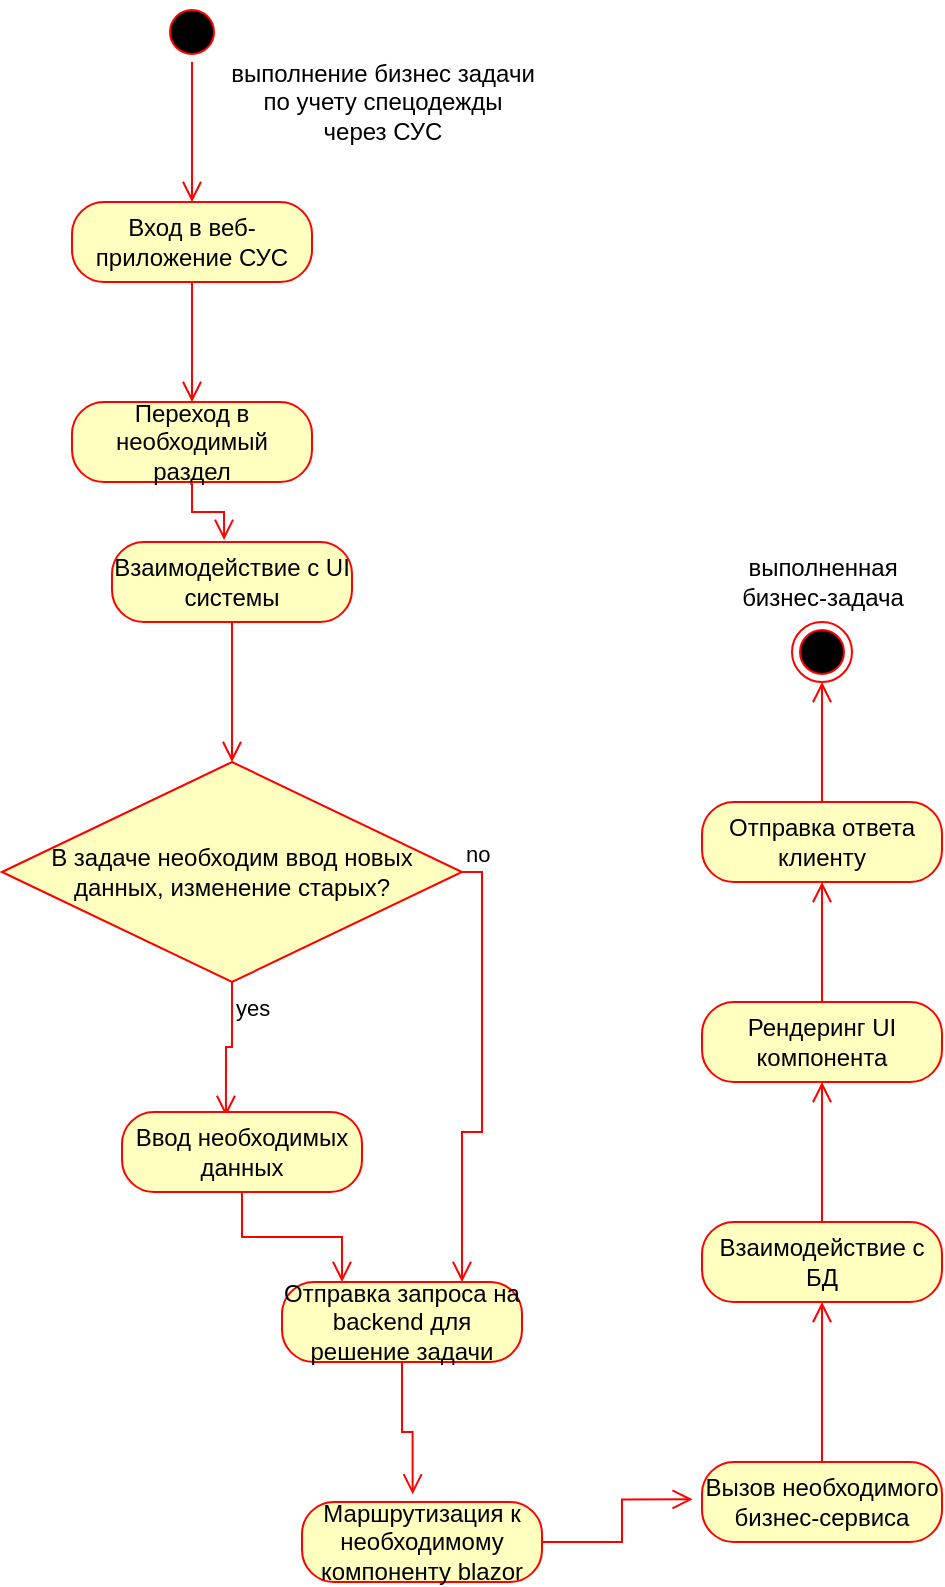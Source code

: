 <mxfile version="21.2.3" type="device">
  <diagram name="Страница 1" id="WG_jQlarI-VB3oIreAcc">
    <mxGraphModel dx="593" dy="628" grid="1" gridSize="10" guides="1" tooltips="1" connect="1" arrows="1" fold="1" page="1" pageScale="1" pageWidth="827" pageHeight="1169" math="0" shadow="0">
      <root>
        <mxCell id="0" />
        <mxCell id="1" parent="0" />
        <mxCell id="CDTTN_Gtqm5pqsl_FyUt-1" value="" style="ellipse;html=1;shape=startState;fillColor=#000000;strokeColor=#ff0000;" vertex="1" parent="1">
          <mxGeometry x="160" y="40" width="30" height="30" as="geometry" />
        </mxCell>
        <mxCell id="CDTTN_Gtqm5pqsl_FyUt-2" value="" style="edgeStyle=orthogonalEdgeStyle;html=1;verticalAlign=bottom;endArrow=open;endSize=8;strokeColor=#ff0000;rounded=0;entryX=0.5;entryY=0;entryDx=0;entryDy=0;" edge="1" source="CDTTN_Gtqm5pqsl_FyUt-1" parent="1" target="CDTTN_Gtqm5pqsl_FyUt-3">
          <mxGeometry relative="1" as="geometry">
            <mxPoint x="175" y="130" as="targetPoint" />
          </mxGeometry>
        </mxCell>
        <mxCell id="CDTTN_Gtqm5pqsl_FyUt-3" value="Вход в веб-приложение СУС" style="rounded=1;whiteSpace=wrap;html=1;arcSize=40;fontColor=#000000;fillColor=#ffffc0;strokeColor=#ff0000;" vertex="1" parent="1">
          <mxGeometry x="115" y="140" width="120" height="40" as="geometry" />
        </mxCell>
        <mxCell id="CDTTN_Gtqm5pqsl_FyUt-4" value="" style="edgeStyle=orthogonalEdgeStyle;html=1;verticalAlign=bottom;endArrow=open;endSize=8;strokeColor=#ff0000;rounded=0;entryX=0.5;entryY=0;entryDx=0;entryDy=0;" edge="1" source="CDTTN_Gtqm5pqsl_FyUt-3" parent="1" target="CDTTN_Gtqm5pqsl_FyUt-7">
          <mxGeometry relative="1" as="geometry">
            <mxPoint x="175" y="240" as="targetPoint" />
          </mxGeometry>
        </mxCell>
        <mxCell id="CDTTN_Gtqm5pqsl_FyUt-6" value="выполнение бизнес задачи&lt;br&gt;по учету спецодежды&lt;br&gt;через СУС" style="text;html=1;align=center;verticalAlign=middle;resizable=0;points=[];autosize=1;strokeColor=none;fillColor=none;" vertex="1" parent="1">
          <mxGeometry x="180" y="60" width="180" height="60" as="geometry" />
        </mxCell>
        <mxCell id="CDTTN_Gtqm5pqsl_FyUt-7" value="Переход в необходимый раздел" style="rounded=1;whiteSpace=wrap;html=1;arcSize=40;fontColor=#000000;fillColor=#ffffc0;strokeColor=#ff0000;" vertex="1" parent="1">
          <mxGeometry x="115" y="240" width="120" height="40" as="geometry" />
        </mxCell>
        <mxCell id="CDTTN_Gtqm5pqsl_FyUt-8" value="" style="edgeStyle=orthogonalEdgeStyle;html=1;verticalAlign=bottom;endArrow=open;endSize=8;strokeColor=#ff0000;rounded=0;entryX=0.467;entryY=-0.026;entryDx=0;entryDy=0;entryPerimeter=0;" edge="1" source="CDTTN_Gtqm5pqsl_FyUt-7" parent="1" target="CDTTN_Gtqm5pqsl_FyUt-14">
          <mxGeometry relative="1" as="geometry">
            <mxPoint x="200" y="300" as="targetPoint" />
          </mxGeometry>
        </mxCell>
        <mxCell id="CDTTN_Gtqm5pqsl_FyUt-9" value="В задаче необходим ввод новых данных, изменение старых?" style="rhombus;whiteSpace=wrap;html=1;fontColor=#000000;fillColor=#ffffc0;strokeColor=#ff0000;" vertex="1" parent="1">
          <mxGeometry x="80" y="420" width="230" height="110" as="geometry" />
        </mxCell>
        <mxCell id="CDTTN_Gtqm5pqsl_FyUt-10" value="no" style="edgeStyle=orthogonalEdgeStyle;html=1;align=left;verticalAlign=bottom;endArrow=open;endSize=8;strokeColor=#ff0000;rounded=0;entryX=0.75;entryY=0;entryDx=0;entryDy=0;" edge="1" source="CDTTN_Gtqm5pqsl_FyUt-9" parent="1" target="CDTTN_Gtqm5pqsl_FyUt-16">
          <mxGeometry x="-1" relative="1" as="geometry">
            <mxPoint x="330" y="640" as="targetPoint" />
            <Array as="points">
              <mxPoint x="320" y="475" />
              <mxPoint x="320" y="605" />
              <mxPoint x="310" y="605" />
            </Array>
          </mxGeometry>
        </mxCell>
        <mxCell id="CDTTN_Gtqm5pqsl_FyUt-11" value="yes" style="edgeStyle=orthogonalEdgeStyle;html=1;align=left;verticalAlign=top;endArrow=open;endSize=8;strokeColor=#ff0000;rounded=0;entryX=0.433;entryY=0.05;entryDx=0;entryDy=0;entryPerimeter=0;" edge="1" source="CDTTN_Gtqm5pqsl_FyUt-9" parent="1" target="CDTTN_Gtqm5pqsl_FyUt-12">
          <mxGeometry x="-1" relative="1" as="geometry">
            <mxPoint x="200" y="590" as="targetPoint" />
          </mxGeometry>
        </mxCell>
        <mxCell id="CDTTN_Gtqm5pqsl_FyUt-12" value="Ввод необходимых данных" style="rounded=1;whiteSpace=wrap;html=1;arcSize=40;fontColor=#000000;fillColor=#ffffc0;strokeColor=#ff0000;" vertex="1" parent="1">
          <mxGeometry x="140" y="595" width="120" height="40" as="geometry" />
        </mxCell>
        <mxCell id="CDTTN_Gtqm5pqsl_FyUt-13" value="" style="edgeStyle=orthogonalEdgeStyle;html=1;verticalAlign=bottom;endArrow=open;endSize=8;strokeColor=#ff0000;rounded=0;entryX=0.25;entryY=0;entryDx=0;entryDy=0;" edge="1" source="CDTTN_Gtqm5pqsl_FyUt-12" parent="1" target="CDTTN_Gtqm5pqsl_FyUt-16">
          <mxGeometry relative="1" as="geometry">
            <mxPoint x="200" y="695" as="targetPoint" />
          </mxGeometry>
        </mxCell>
        <mxCell id="CDTTN_Gtqm5pqsl_FyUt-14" value="Взаимодействие с UI системы" style="rounded=1;whiteSpace=wrap;html=1;arcSize=40;fontColor=#000000;fillColor=#ffffc0;strokeColor=#ff0000;" vertex="1" parent="1">
          <mxGeometry x="135" y="310" width="120" height="40" as="geometry" />
        </mxCell>
        <mxCell id="CDTTN_Gtqm5pqsl_FyUt-15" value="" style="edgeStyle=orthogonalEdgeStyle;html=1;verticalAlign=bottom;endArrow=open;endSize=8;strokeColor=#ff0000;rounded=0;entryX=0.5;entryY=0;entryDx=0;entryDy=0;" edge="1" source="CDTTN_Gtqm5pqsl_FyUt-14" parent="1" target="CDTTN_Gtqm5pqsl_FyUt-9">
          <mxGeometry relative="1" as="geometry">
            <mxPoint x="195" y="410" as="targetPoint" />
          </mxGeometry>
        </mxCell>
        <mxCell id="CDTTN_Gtqm5pqsl_FyUt-16" value="Отправка запроса на backend для решение задачи" style="rounded=1;whiteSpace=wrap;html=1;arcSize=40;fontColor=#000000;fillColor=#ffffc0;strokeColor=#ff0000;" vertex="1" parent="1">
          <mxGeometry x="220" y="680" width="120" height="40" as="geometry" />
        </mxCell>
        <mxCell id="CDTTN_Gtqm5pqsl_FyUt-17" value="" style="edgeStyle=orthogonalEdgeStyle;html=1;verticalAlign=bottom;endArrow=open;endSize=8;strokeColor=#ff0000;rounded=0;entryX=0.461;entryY=-0.096;entryDx=0;entryDy=0;entryPerimeter=0;" edge="1" source="CDTTN_Gtqm5pqsl_FyUt-16" parent="1" target="CDTTN_Gtqm5pqsl_FyUt-18">
          <mxGeometry relative="1" as="geometry">
            <mxPoint x="280" y="780" as="targetPoint" />
          </mxGeometry>
        </mxCell>
        <mxCell id="CDTTN_Gtqm5pqsl_FyUt-18" value="Маршрутизация к необходимому компоненту blazor" style="rounded=1;whiteSpace=wrap;html=1;arcSize=40;fontColor=#000000;fillColor=#ffffc0;strokeColor=#ff0000;" vertex="1" parent="1">
          <mxGeometry x="230" y="790" width="120" height="40" as="geometry" />
        </mxCell>
        <mxCell id="CDTTN_Gtqm5pqsl_FyUt-19" value="" style="edgeStyle=orthogonalEdgeStyle;html=1;verticalAlign=bottom;endArrow=open;endSize=8;strokeColor=#ff0000;rounded=0;entryX=-0.039;entryY=0.467;entryDx=0;entryDy=0;entryPerimeter=0;" edge="1" source="CDTTN_Gtqm5pqsl_FyUt-18" parent="1" target="CDTTN_Gtqm5pqsl_FyUt-20">
          <mxGeometry relative="1" as="geometry">
            <mxPoint x="290" y="890" as="targetPoint" />
          </mxGeometry>
        </mxCell>
        <mxCell id="CDTTN_Gtqm5pqsl_FyUt-20" value="Вызов необходимого бизнес-сервиса" style="rounded=1;whiteSpace=wrap;html=1;arcSize=40;fontColor=#000000;fillColor=#ffffc0;strokeColor=#ff0000;" vertex="1" parent="1">
          <mxGeometry x="430" y="770" width="120" height="40" as="geometry" />
        </mxCell>
        <mxCell id="CDTTN_Gtqm5pqsl_FyUt-21" value="" style="edgeStyle=orthogonalEdgeStyle;html=1;verticalAlign=bottom;endArrow=open;endSize=8;strokeColor=#ff0000;rounded=0;entryX=0.5;entryY=1;entryDx=0;entryDy=0;" edge="1" source="CDTTN_Gtqm5pqsl_FyUt-20" parent="1" target="CDTTN_Gtqm5pqsl_FyUt-22">
          <mxGeometry relative="1" as="geometry">
            <mxPoint x="490" y="870" as="targetPoint" />
          </mxGeometry>
        </mxCell>
        <mxCell id="CDTTN_Gtqm5pqsl_FyUt-22" value="Взаимодействие с БД" style="rounded=1;whiteSpace=wrap;html=1;arcSize=40;fontColor=#000000;fillColor=#ffffc0;strokeColor=#ff0000;" vertex="1" parent="1">
          <mxGeometry x="430" y="650" width="120" height="40" as="geometry" />
        </mxCell>
        <mxCell id="CDTTN_Gtqm5pqsl_FyUt-23" value="" style="edgeStyle=orthogonalEdgeStyle;html=1;verticalAlign=bottom;endArrow=open;endSize=8;strokeColor=#ff0000;rounded=0;entryX=0.5;entryY=1;entryDx=0;entryDy=0;" edge="1" source="CDTTN_Gtqm5pqsl_FyUt-22" parent="1" target="CDTTN_Gtqm5pqsl_FyUt-24">
          <mxGeometry relative="1" as="geometry">
            <mxPoint x="490" y="590" as="targetPoint" />
          </mxGeometry>
        </mxCell>
        <mxCell id="CDTTN_Gtqm5pqsl_FyUt-24" value="Рендеринг UI компонента" style="rounded=1;whiteSpace=wrap;html=1;arcSize=40;fontColor=#000000;fillColor=#ffffc0;strokeColor=#ff0000;" vertex="1" parent="1">
          <mxGeometry x="430" y="540" width="120" height="40" as="geometry" />
        </mxCell>
        <mxCell id="CDTTN_Gtqm5pqsl_FyUt-25" value="" style="edgeStyle=orthogonalEdgeStyle;html=1;verticalAlign=bottom;endArrow=open;endSize=8;strokeColor=#ff0000;rounded=0;entryX=0.5;entryY=1;entryDx=0;entryDy=0;" edge="1" source="CDTTN_Gtqm5pqsl_FyUt-24" parent="1" target="CDTTN_Gtqm5pqsl_FyUt-26">
          <mxGeometry relative="1" as="geometry">
            <mxPoint x="480" y="480" as="targetPoint" />
          </mxGeometry>
        </mxCell>
        <mxCell id="CDTTN_Gtqm5pqsl_FyUt-26" value="Отправка ответа клиенту" style="rounded=1;whiteSpace=wrap;html=1;arcSize=40;fontColor=#000000;fillColor=#ffffc0;strokeColor=#ff0000;" vertex="1" parent="1">
          <mxGeometry x="430" y="440" width="120" height="40" as="geometry" />
        </mxCell>
        <mxCell id="CDTTN_Gtqm5pqsl_FyUt-27" value="" style="edgeStyle=orthogonalEdgeStyle;html=1;verticalAlign=bottom;endArrow=open;endSize=8;strokeColor=#ff0000;rounded=0;entryX=0.5;entryY=1;entryDx=0;entryDy=0;" edge="1" source="CDTTN_Gtqm5pqsl_FyUt-26" parent="1" target="CDTTN_Gtqm5pqsl_FyUt-30">
          <mxGeometry relative="1" as="geometry">
            <mxPoint x="470" y="390" as="targetPoint" />
          </mxGeometry>
        </mxCell>
        <mxCell id="CDTTN_Gtqm5pqsl_FyUt-30" value="" style="ellipse;html=1;shape=endState;fillColor=#000000;strokeColor=#ff0000;" vertex="1" parent="1">
          <mxGeometry x="475" y="350" width="30" height="30" as="geometry" />
        </mxCell>
        <mxCell id="CDTTN_Gtqm5pqsl_FyUt-31" value="выполненная &lt;br&gt;бизнес-задача" style="text;html=1;align=center;verticalAlign=middle;resizable=0;points=[];autosize=1;strokeColor=none;fillColor=none;" vertex="1" parent="1">
          <mxGeometry x="440" y="310" width="100" height="40" as="geometry" />
        </mxCell>
      </root>
    </mxGraphModel>
  </diagram>
</mxfile>
